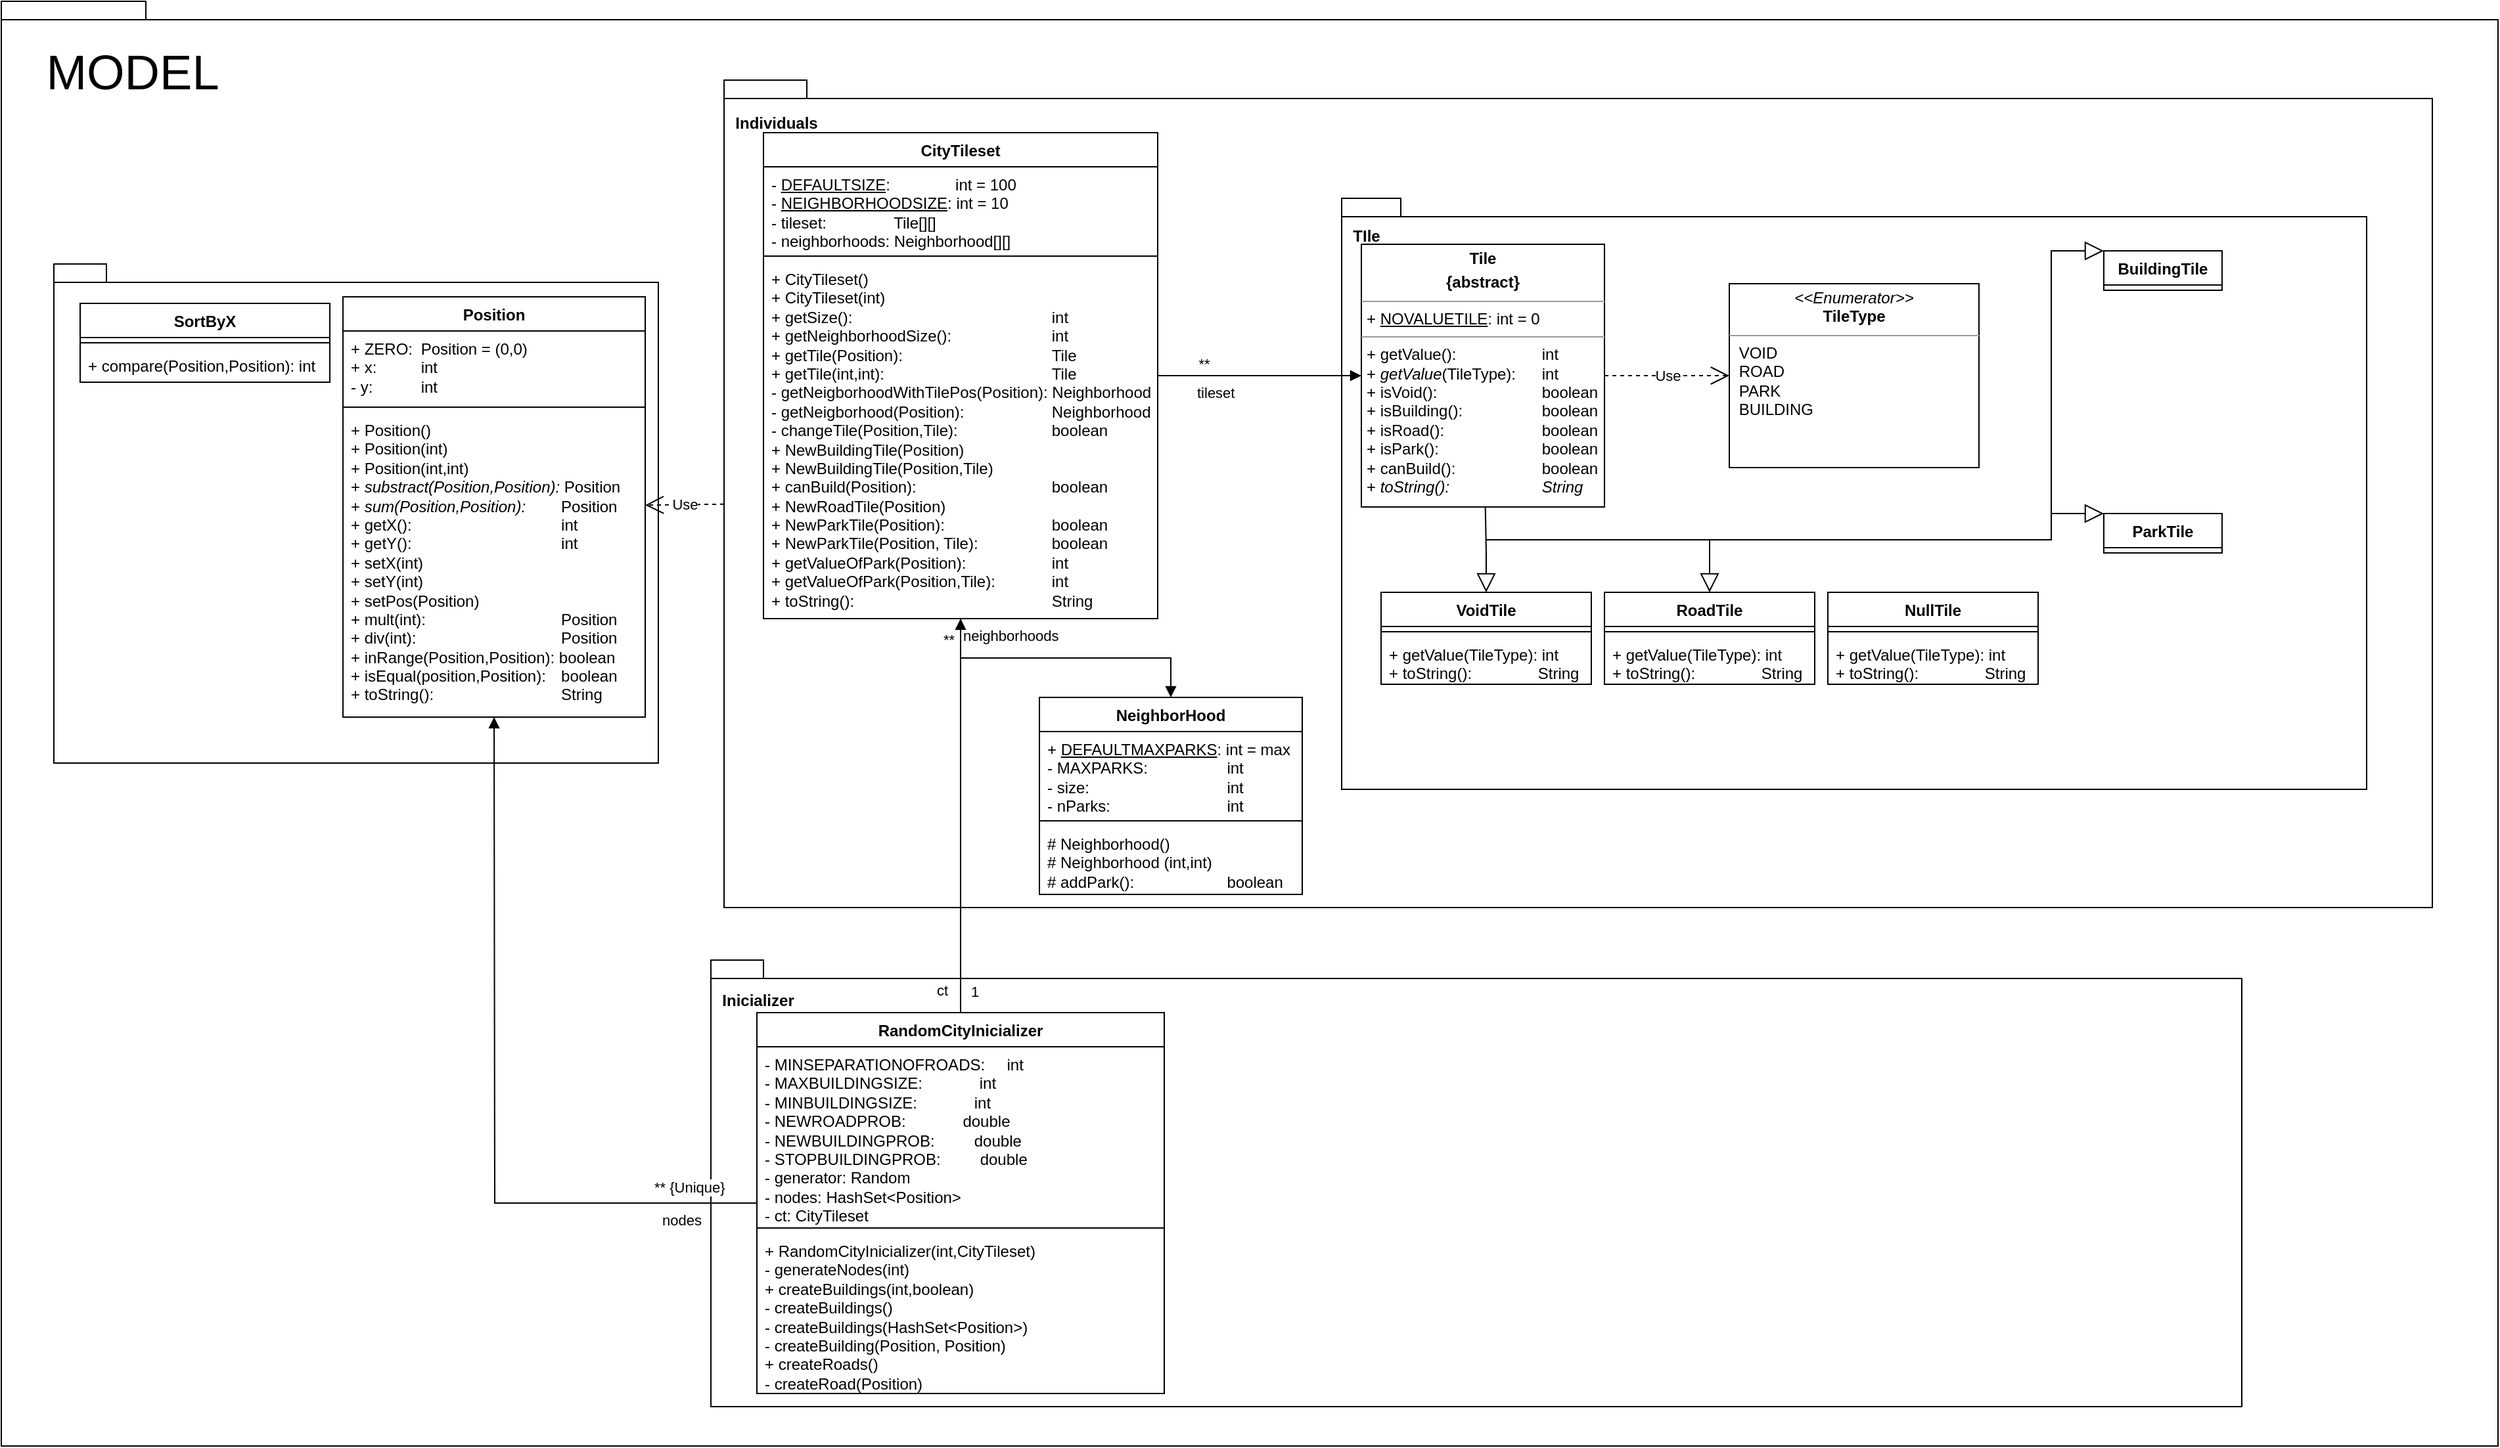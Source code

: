 <mxfile version="22.0.3" type="device">
  <diagram name="Page-1" id="c4acf3e9-155e-7222-9cf6-157b1a14988f">
    <mxGraphModel dx="4568" dy="1550" grid="1" gridSize="10" guides="1" tooltips="1" connect="1" arrows="1" fold="1" page="1" pageScale="1" pageWidth="850" pageHeight="1100" background="none" math="0" shadow="0">
      <root>
        <mxCell id="0" />
        <mxCell id="1" parent="0" />
        <mxCell id="1ODopapQZ4rgwEwVrFIX-12" value="" style="shape=folder;fontStyle=1;spacingTop=10;tabWidth=40;tabHeight=14;tabPosition=left;html=1;whiteSpace=wrap;align=left;" vertex="1" parent="1">
          <mxGeometry x="-1280" width="1900" height="1100" as="geometry" />
        </mxCell>
        <mxCell id="cjsKP0JDP76oaRigsbO4-49" value="&lt;br&gt;&lt;br&gt;&amp;nbsp; Individuals&lt;br&gt;&lt;br&gt;&lt;br&gt;&lt;br&gt;&lt;br&gt;&lt;br&gt;&lt;br&gt;&lt;br&gt;&lt;br&gt;&lt;br&gt;&lt;br&gt;&lt;br&gt;&lt;br&gt;&lt;br&gt;&lt;br&gt;&lt;br&gt;&lt;br&gt;&lt;br&gt;&lt;br&gt;&lt;br&gt;&lt;br&gt;&lt;br&gt;&lt;br&gt;&lt;br&gt;&lt;br&gt;&lt;br&gt;&lt;br&gt;&lt;br&gt;&lt;br&gt;&lt;br&gt;&lt;br&gt;&lt;br&gt;&lt;br&gt;&lt;br&gt;&lt;br&gt;&lt;br&gt;&lt;br&gt;&lt;br&gt;&lt;br&gt;&lt;br&gt;&lt;br&gt;&lt;br&gt;&lt;br&gt;" style="shape=folder;fontStyle=1;spacingTop=10;tabWidth=40;tabHeight=14;tabPosition=left;html=1;whiteSpace=wrap;movable=1;resizable=1;rotatable=1;deletable=1;editable=1;locked=0;connectable=1;align=left;" parent="1" vertex="1">
          <mxGeometry x="-730" y="60" width="1300" height="630" as="geometry" />
        </mxCell>
        <mxCell id="cjsKP0JDP76oaRigsbO4-43" value="" style="group;movable=1;resizable=1;rotatable=1;deletable=1;editable=1;locked=0;connectable=1;" parent="1" vertex="1" connectable="0">
          <mxGeometry x="-260" y="150" width="780" height="450" as="geometry" />
        </mxCell>
        <mxCell id="cjsKP0JDP76oaRigsbO4-1" value="&amp;nbsp; TIle&lt;br&gt;&lt;br&gt;&lt;br&gt;&lt;br&gt;&lt;br&gt;&lt;br&gt;&lt;br&gt;&lt;br&gt;&lt;br&gt;&lt;br&gt;&lt;br&gt;&lt;br&gt;&lt;br&gt;&lt;br&gt;&lt;br&gt;&lt;br&gt;&lt;br&gt;&lt;br&gt;&lt;br&gt;&lt;br&gt;&lt;br&gt;&lt;br&gt;&lt;br&gt;&lt;br&gt;&lt;br&gt;&lt;br&gt;&lt;br&gt;&lt;br&gt;&lt;br&gt;" style="shape=folder;fontStyle=1;spacingTop=10;tabWidth=40;tabHeight=14;tabPosition=left;html=1;whiteSpace=wrap;movable=1;resizable=1;rotatable=1;deletable=1;editable=1;locked=0;connectable=1;align=left;" parent="cjsKP0JDP76oaRigsbO4-43" vertex="1">
          <mxGeometry width="780" height="450" as="geometry" />
        </mxCell>
        <mxCell id="cjsKP0JDP76oaRigsbO4-10" value="&lt;p style=&quot;margin:0px;margin-top:4px;text-align:center;&quot;&gt;&lt;b&gt;Tile&lt;/b&gt;&lt;/p&gt;&lt;p style=&quot;margin:0px;margin-top:4px;text-align:center;&quot;&gt;&lt;b&gt;{abstract}&lt;/b&gt;&lt;/p&gt;&lt;hr size=&quot;1&quot;&gt;&lt;p style=&quot;margin:0px;margin-left:4px;&quot;&gt;+ &lt;u&gt;NOVALUETILE&lt;/u&gt;: int = 0&lt;br&gt;&lt;/p&gt;&lt;hr size=&quot;1&quot;&gt;&lt;p style=&quot;margin:0px;margin-left:4px;&quot;&gt;+ getValue(): &lt;span style=&quot;white-space: pre;&quot;&gt;&#x9;&lt;/span&gt;&lt;span style=&quot;white-space: pre;&quot;&gt;&#x9;&lt;/span&gt;&lt;span style=&quot;white-space: pre;&quot;&gt;&#x9;&lt;/span&gt;int&lt;br&gt;+ &lt;i&gt;getValue&lt;/i&gt;(TileType): &lt;span style=&quot;white-space: pre;&quot;&gt;&#x9;&lt;/span&gt;int&lt;/p&gt;&lt;p style=&quot;margin:0px;margin-left:4px;&quot;&gt;+ isVoid(): &lt;span style=&quot;white-space: pre;&quot;&gt;&#x9;&lt;/span&gt;&lt;span style=&quot;white-space: pre;&quot;&gt;&#x9;&lt;/span&gt;&lt;span style=&quot;white-space: pre;&quot;&gt;&#x9;&lt;/span&gt;boolean&lt;/p&gt;&lt;p style=&quot;margin:0px;margin-left:4px;&quot;&gt;+ isBuilding(): &lt;span style=&quot;white-space: pre;&quot;&gt;&#x9;&lt;/span&gt;&lt;span style=&quot;white-space: pre;&quot;&gt;&#x9;&lt;/span&gt;&lt;span style=&quot;white-space: pre;&quot;&gt;&#x9;&lt;/span&gt;boolean&lt;br&gt;&lt;/p&gt;&lt;p style=&quot;margin:0px;margin-left:4px;&quot;&gt;+ isRoad(): &lt;span style=&quot;white-space: pre;&quot;&gt;&#x9;&lt;/span&gt;&lt;span style=&quot;white-space: pre;&quot;&gt;&#x9;&lt;/span&gt;&lt;span style=&quot;white-space: pre;&quot;&gt;&#x9;&lt;/span&gt;boolean&lt;br&gt;&lt;/p&gt;&lt;p style=&quot;margin:0px;margin-left:4px;&quot;&gt;+ isPark():&lt;span style=&quot;white-space: pre;&quot;&gt;&#x9;&lt;/span&gt;&lt;span style=&quot;white-space: pre;&quot;&gt;&#x9;&lt;/span&gt;&lt;span style=&quot;white-space: pre;&quot;&gt;&#x9;&lt;/span&gt;boolean&lt;/p&gt;&lt;p style=&quot;margin:0px;margin-left:4px;&quot;&gt;+ canBuild():&lt;span style=&quot;white-space: pre;&quot;&gt;&#x9;&lt;/span&gt;&lt;span style=&quot;white-space: pre;&quot;&gt;&#x9;&lt;/span&gt;&lt;span style=&quot;white-space: pre;&quot;&gt;&#x9;&lt;/span&gt;boolean&lt;/p&gt;&lt;p style=&quot;margin:0px;margin-left:4px;&quot;&gt;+&lt;i&gt;&amp;nbsp;toString():&lt;span style=&quot;white-space: pre;&quot;&gt;&#x9;&lt;/span&gt;&lt;span style=&quot;white-space: pre;&quot;&gt;&#x9;&lt;/span&gt;&lt;span style=&quot;white-space: pre;&quot;&gt;&#x9;&lt;/span&gt;String&lt;/i&gt;&lt;/p&gt;" style="verticalAlign=top;align=left;overflow=fill;fontSize=12;fontFamily=Helvetica;html=1;whiteSpace=wrap;movable=1;resizable=1;rotatable=1;deletable=1;editable=1;locked=0;connectable=1;" parent="cjsKP0JDP76oaRigsbO4-43" vertex="1">
          <mxGeometry x="15" y="35" width="185" height="200" as="geometry" />
        </mxCell>
        <mxCell id="cjsKP0JDP76oaRigsbO4-11" value="VoidTile" style="swimlane;fontStyle=1;align=center;verticalAlign=top;childLayout=stackLayout;horizontal=1;startSize=26;horizontalStack=0;resizeParent=1;resizeParentMax=0;resizeLast=0;collapsible=1;marginBottom=0;whiteSpace=wrap;html=1;movable=0;resizable=0;rotatable=0;deletable=0;editable=0;locked=1;connectable=0;" parent="cjsKP0JDP76oaRigsbO4-43" vertex="1">
          <mxGeometry x="30" y="300" width="160" height="70" as="geometry">
            <mxRectangle x="40" y="330" width="100" height="30" as="alternateBounds" />
          </mxGeometry>
        </mxCell>
        <mxCell id="cjsKP0JDP76oaRigsbO4-13" value="" style="line;strokeWidth=1;fillColor=none;align=left;verticalAlign=middle;spacingTop=-1;spacingLeft=3;spacingRight=3;rotatable=0;labelPosition=right;points=[];portConstraint=eastwest;strokeColor=inherit;movable=0;resizable=0;deletable=0;editable=0;locked=1;connectable=0;" parent="cjsKP0JDP76oaRigsbO4-11" vertex="1">
          <mxGeometry y="26" width="160" height="8" as="geometry" />
        </mxCell>
        <mxCell id="cjsKP0JDP76oaRigsbO4-14" value="+ getValue(TileType): int&lt;br&gt;+ toString():&lt;span style=&quot;white-space: pre;&quot;&gt;&#x9;&lt;/span&gt;&lt;span style=&quot;white-space: pre;&quot;&gt;&#x9;&lt;/span&gt;&amp;nbsp;&amp;nbsp;&lt;span style=&quot;white-space: pre;&quot;&gt;S&lt;/span&gt;tring" style="text;strokeColor=none;fillColor=none;align=left;verticalAlign=top;spacingLeft=4;spacingRight=4;overflow=hidden;rotatable=0;points=[[0,0.5],[1,0.5]];portConstraint=eastwest;whiteSpace=wrap;html=1;movable=0;resizable=0;deletable=0;editable=0;locked=1;connectable=0;" parent="cjsKP0JDP76oaRigsbO4-11" vertex="1">
          <mxGeometry y="34" width="160" height="36" as="geometry" />
        </mxCell>
        <mxCell id="cjsKP0JDP76oaRigsbO4-16" value="" style="endArrow=block;endFill=0;endSize=12;html=1;rounded=0;entryX=0.5;entryY=0;entryDx=0;entryDy=0;movable=0;resizable=0;rotatable=0;deletable=0;editable=0;locked=1;connectable=0;" parent="cjsKP0JDP76oaRigsbO4-43" source="cjsKP0JDP76oaRigsbO4-10" target="cjsKP0JDP76oaRigsbO4-11" edge="1">
          <mxGeometry width="160" relative="1" as="geometry">
            <mxPoint x="200" y="260" as="sourcePoint" />
            <mxPoint x="360" y="260" as="targetPoint" />
            <Array as="points">
              <mxPoint x="110" y="270" />
            </Array>
          </mxGeometry>
        </mxCell>
        <mxCell id="cjsKP0JDP76oaRigsbO4-20" value="ParkTile" style="swimlane;fontStyle=1;align=center;verticalAlign=top;childLayout=stackLayout;horizontal=1;startSize=26;horizontalStack=0;resizeParent=1;resizeParentMax=0;resizeLast=0;collapsible=1;marginBottom=0;whiteSpace=wrap;html=1;movable=0;resizable=0;rotatable=0;deletable=0;editable=0;locked=1;connectable=0;" parent="cjsKP0JDP76oaRigsbO4-43" vertex="1" collapsed="1">
          <mxGeometry x="580" y="240" width="90" height="30" as="geometry">
            <mxRectangle x="590" y="270" width="180" height="180" as="alternateBounds" />
          </mxGeometry>
        </mxCell>
        <mxCell id="cjsKP0JDP76oaRigsbO4-21" value="- &lt;u&gt;AREAOFEFFECT&lt;/u&gt;: int = 2&lt;br&gt;-&amp;nbsp;&lt;u&gt;VALUEPERCITIZEN&lt;/u&gt;&amp;nbsp;int = 1" style="text;strokeColor=none;fillColor=none;align=left;verticalAlign=top;spacingLeft=4;spacingRight=4;overflow=hidden;rotatable=0;points=[[0,0.5],[1,0.5]];portConstraint=eastwest;whiteSpace=wrap;html=1;" parent="cjsKP0JDP76oaRigsbO4-20" vertex="1">
          <mxGeometry y="26" width="180" height="34" as="geometry" />
        </mxCell>
        <mxCell id="cjsKP0JDP76oaRigsbO4-22" value="" style="line;strokeWidth=1;fillColor=none;align=left;verticalAlign=middle;spacingTop=-1;spacingLeft=3;spacingRight=3;rotatable=0;labelPosition=right;points=[];portConstraint=eastwest;strokeColor=inherit;" parent="cjsKP0JDP76oaRigsbO4-20" vertex="1">
          <mxGeometry y="60" width="180" height="8" as="geometry" />
        </mxCell>
        <mxCell id="cjsKP0JDP76oaRigsbO4-23" value="+ ParkTile()&lt;br&gt;+ ParkTile(int)&lt;br&gt;+ &lt;u&gt;getAreaOfEffect()&lt;/u&gt;:&lt;span style=&quot;white-space: pre;&quot;&gt;&#x9;&lt;/span&gt;int&amp;nbsp;&lt;br&gt;~ setValue(int):&lt;span style=&quot;white-space: pre;&quot;&gt;&#x9;&lt;/span&gt;&lt;span style=&quot;white-space: pre;&quot;&gt;&#x9;&lt;/span&gt;void&lt;br&gt;+ getValue(TileType):&amp;nbsp;&lt;span style=&quot;white-space: pre;&quot;&gt;&#x9;&lt;/span&gt;int&lt;br&gt;+ addValue(int):&lt;span style=&quot;white-space: pre;&quot;&gt;&#x9;&lt;/span&gt;&lt;span style=&quot;white-space: pre;&quot;&gt;&#x9;&lt;/span&gt;void&lt;br&gt;+ toString():&lt;span style=&quot;white-space: pre;&quot;&gt;&#x9;&lt;/span&gt;&lt;span style=&quot;white-space: pre;&quot;&gt;&#x9;&lt;/span&gt;&lt;span style=&quot;white-space: pre;&quot;&gt;&#x9;&lt;/span&gt;String" style="text;strokeColor=none;fillColor=none;align=left;verticalAlign=top;spacingLeft=4;spacingRight=4;overflow=hidden;rotatable=0;points=[[0,0.5],[1,0.5]];portConstraint=eastwest;whiteSpace=wrap;html=1;" parent="cjsKP0JDP76oaRigsbO4-20" vertex="1">
          <mxGeometry y="68" width="180" height="112" as="geometry" />
        </mxCell>
        <mxCell id="cjsKP0JDP76oaRigsbO4-24" value="RoadTile" style="swimlane;fontStyle=1;align=center;verticalAlign=top;childLayout=stackLayout;horizontal=1;startSize=26;horizontalStack=0;resizeParent=1;resizeParentMax=0;resizeLast=0;collapsible=1;marginBottom=0;whiteSpace=wrap;html=1;movable=0;resizable=0;rotatable=0;deletable=0;editable=0;locked=1;connectable=0;" parent="cjsKP0JDP76oaRigsbO4-43" vertex="1">
          <mxGeometry x="200" y="300" width="160" height="70" as="geometry">
            <mxRectangle x="40" y="330" width="100" height="30" as="alternateBounds" />
          </mxGeometry>
        </mxCell>
        <mxCell id="cjsKP0JDP76oaRigsbO4-25" value="" style="line;strokeWidth=1;fillColor=none;align=left;verticalAlign=middle;spacingTop=-1;spacingLeft=3;spacingRight=3;rotatable=0;labelPosition=right;points=[];portConstraint=eastwest;strokeColor=inherit;movable=0;resizable=0;deletable=0;editable=0;locked=1;connectable=0;" parent="cjsKP0JDP76oaRigsbO4-24" vertex="1">
          <mxGeometry y="26" width="160" height="8" as="geometry" />
        </mxCell>
        <mxCell id="cjsKP0JDP76oaRigsbO4-26" value="+ getValue(TileType): int&lt;br&gt;+ toString():&lt;span style=&quot;white-space: pre;&quot;&gt;&#x9;&lt;/span&gt;&lt;span style=&quot;white-space: pre;&quot;&gt;&#x9;&lt;/span&gt;&amp;nbsp;&amp;nbsp;&lt;span style=&quot;white-space: pre;&quot;&gt;S&lt;/span&gt;tring" style="text;strokeColor=none;fillColor=none;align=left;verticalAlign=top;spacingLeft=4;spacingRight=4;overflow=hidden;rotatable=0;points=[[0,0.5],[1,0.5]];portConstraint=eastwest;whiteSpace=wrap;html=1;movable=0;resizable=0;deletable=0;editable=0;locked=1;connectable=0;" parent="cjsKP0JDP76oaRigsbO4-24" vertex="1">
          <mxGeometry y="34" width="160" height="36" as="geometry" />
        </mxCell>
        <mxCell id="cjsKP0JDP76oaRigsbO4-27" value="" style="endArrow=block;endFill=0;endSize=12;html=1;rounded=0;entryX=0.5;entryY=0;entryDx=0;entryDy=0;movable=0;resizable=0;rotatable=0;deletable=0;editable=0;locked=1;connectable=0;" parent="cjsKP0JDP76oaRigsbO4-43" target="cjsKP0JDP76oaRigsbO4-24" edge="1">
          <mxGeometry width="160" relative="1" as="geometry">
            <mxPoint x="110" y="260" as="sourcePoint" />
            <mxPoint x="360" y="230" as="targetPoint" />
            <Array as="points">
              <mxPoint x="280" y="260" />
            </Array>
          </mxGeometry>
        </mxCell>
        <mxCell id="cjsKP0JDP76oaRigsbO4-28" value="NullTile" style="swimlane;fontStyle=1;align=center;verticalAlign=top;childLayout=stackLayout;horizontal=1;startSize=26;horizontalStack=0;resizeParent=1;resizeParentMax=0;resizeLast=0;collapsible=1;marginBottom=0;whiteSpace=wrap;html=1;movable=0;resizable=0;rotatable=0;deletable=0;editable=0;locked=1;connectable=0;" parent="cjsKP0JDP76oaRigsbO4-43" vertex="1">
          <mxGeometry x="370" y="300" width="160" height="70" as="geometry">
            <mxRectangle x="40" y="330" width="100" height="30" as="alternateBounds" />
          </mxGeometry>
        </mxCell>
        <mxCell id="cjsKP0JDP76oaRigsbO4-29" value="" style="line;strokeWidth=1;fillColor=none;align=left;verticalAlign=middle;spacingTop=-1;spacingLeft=3;spacingRight=3;rotatable=0;labelPosition=right;points=[];portConstraint=eastwest;strokeColor=inherit;movable=0;resizable=0;deletable=0;editable=0;locked=1;connectable=0;" parent="cjsKP0JDP76oaRigsbO4-28" vertex="1">
          <mxGeometry y="26" width="160" height="8" as="geometry" />
        </mxCell>
        <mxCell id="cjsKP0JDP76oaRigsbO4-30" value="+ getValue(TileType): int&lt;br&gt;+ toString():&lt;span style=&quot;white-space: pre;&quot;&gt;&#x9;&lt;/span&gt;&lt;span style=&quot;white-space: pre;&quot;&gt;&#x9;&lt;/span&gt;&amp;nbsp;&amp;nbsp;&lt;span style=&quot;white-space: pre;&quot;&gt;S&lt;/span&gt;tring" style="text;strokeColor=none;fillColor=none;align=left;verticalAlign=top;spacingLeft=4;spacingRight=4;overflow=hidden;rotatable=0;points=[[0,0.5],[1,0.5]];portConstraint=eastwest;whiteSpace=wrap;html=1;movable=0;resizable=0;deletable=0;editable=0;locked=1;connectable=0;" parent="cjsKP0JDP76oaRigsbO4-28" vertex="1">
          <mxGeometry y="34" width="160" height="36" as="geometry" />
        </mxCell>
        <mxCell id="cjsKP0JDP76oaRigsbO4-31" value="BuildingTile" style="swimlane;fontStyle=1;align=center;verticalAlign=top;childLayout=stackLayout;horizontal=1;startSize=26;horizontalStack=0;resizeParent=1;resizeParentMax=0;resizeLast=0;collapsible=1;marginBottom=0;whiteSpace=wrap;html=1;movable=0;resizable=0;rotatable=0;deletable=0;editable=0;locked=1;connectable=0;" parent="cjsKP0JDP76oaRigsbO4-43" vertex="1" collapsed="1">
          <mxGeometry x="580" y="40" width="90" height="30" as="geometry">
            <mxRectangle x="590" y="70" width="180" height="180" as="alternateBounds" />
          </mxGeometry>
        </mxCell>
        <mxCell id="cjsKP0JDP76oaRigsbO4-32" value="-&amp;nbsp;&lt;u&gt;DEFAULTCITIZENS&lt;/u&gt;: int = 20&lt;br&gt;+ &lt;u&gt;MAXCITIZEN&lt;/u&gt;: &lt;span style=&quot;white-space: pre;&quot;&gt;&#x9;&lt;/span&gt;int = 100&lt;br&gt;+ &lt;u&gt;MINCITIZEN&lt;/u&gt;: &lt;span style=&quot;white-space: pre;&quot;&gt;&#x9;&lt;/span&gt;int = 5&lt;br&gt;- CITIZEN: &lt;span style=&quot;white-space: pre;&quot;&gt;&#x9;&lt;/span&gt;&lt;span style=&quot;white-space: pre;&quot;&gt;&#x9;&lt;/span&gt;int&amp;nbsp;" style="text;strokeColor=none;fillColor=none;align=left;verticalAlign=top;spacingLeft=4;spacingRight=4;overflow=hidden;rotatable=0;points=[[0,0.5],[1,0.5]];portConstraint=eastwest;whiteSpace=wrap;html=1;" parent="cjsKP0JDP76oaRigsbO4-31" vertex="1">
          <mxGeometry y="26" width="180" height="64" as="geometry" />
        </mxCell>
        <mxCell id="cjsKP0JDP76oaRigsbO4-33" value="" style="line;strokeWidth=1;fillColor=none;align=left;verticalAlign=middle;spacingTop=-1;spacingLeft=3;spacingRight=3;rotatable=0;labelPosition=right;points=[];portConstraint=eastwest;strokeColor=inherit;" parent="cjsKP0JDP76oaRigsbO4-31" vertex="1">
          <mxGeometry y="90" width="180" height="8" as="geometry" />
        </mxCell>
        <mxCell id="cjsKP0JDP76oaRigsbO4-34" value="+ BuildingTile()&lt;br&gt;+ BuildingTile(int)&lt;br&gt;+ getCITIZENS(): &lt;span style=&quot;white-space: pre;&quot;&gt;&#x9;&lt;span style=&quot;white-space: pre;&quot;&gt;&#x9;&lt;/span&gt;&lt;/span&gt;int&lt;br&gt;+ getValue(TileType): &lt;span style=&quot;white-space: pre;&quot;&gt;&#x9;&lt;/span&gt;int&lt;br&gt;+ toString(): &lt;span style=&quot;white-space: pre;&quot;&gt;&#x9;&lt;/span&gt;&lt;span style=&quot;white-space: pre;&quot;&gt;&#x9;&lt;/span&gt;&lt;span style=&quot;white-space: pre;&quot;&gt;&#x9;&lt;/span&gt;String" style="text;strokeColor=none;fillColor=none;align=left;verticalAlign=top;spacingLeft=4;spacingRight=4;overflow=hidden;rotatable=0;points=[[0,0.5],[1,0.5]];portConstraint=eastwest;whiteSpace=wrap;html=1;" parent="cjsKP0JDP76oaRigsbO4-31" vertex="1">
          <mxGeometry y="98" width="180" height="82" as="geometry" />
        </mxCell>
        <mxCell id="cjsKP0JDP76oaRigsbO4-35" value="" style="endArrow=block;endFill=0;endSize=12;html=1;rounded=0;entryX=0;entryY=0;entryDx=0;entryDy=0;movable=0;resizable=0;rotatable=0;deletable=0;editable=0;locked=1;connectable=0;" parent="cjsKP0JDP76oaRigsbO4-43" target="cjsKP0JDP76oaRigsbO4-20" edge="1">
          <mxGeometry width="160" relative="1" as="geometry">
            <mxPoint x="280" y="260" as="sourcePoint" />
            <mxPoint x="510" y="230" as="targetPoint" />
            <Array as="points">
              <mxPoint x="540" y="260" />
              <mxPoint x="540" y="240" />
            </Array>
          </mxGeometry>
        </mxCell>
        <mxCell id="cjsKP0JDP76oaRigsbO4-36" value="" style="endArrow=block;endFill=0;endSize=12;html=1;rounded=0;entryX=0;entryY=0;entryDx=0;entryDy=0;movable=0;resizable=0;rotatable=0;deletable=0;editable=0;locked=1;connectable=0;" parent="cjsKP0JDP76oaRigsbO4-43" target="cjsKP0JDP76oaRigsbO4-31" edge="1">
          <mxGeometry width="160" relative="1" as="geometry">
            <mxPoint x="540" y="240" as="sourcePoint" />
            <mxPoint x="520" y="150" as="targetPoint" />
            <Array as="points">
              <mxPoint x="540" y="40" />
            </Array>
          </mxGeometry>
        </mxCell>
        <mxCell id="cjsKP0JDP76oaRigsbO4-42" value="&lt;p style=&quot;margin:0px;margin-top:4px;text-align:center;&quot;&gt;&lt;i&gt;&amp;lt;&amp;lt;Enumerator&amp;gt;&amp;gt;&lt;/i&gt;&lt;br&gt;&lt;b&gt;TileType&lt;/b&gt;&lt;/p&gt;&lt;hr size=&quot;1&quot;&gt;&lt;p style=&quot;margin:0px;margin-left:4px;&quot;&gt;&amp;nbsp;&lt;span style=&quot;background-color: initial;&quot;&gt;VOID&lt;/span&gt;&lt;/p&gt;&lt;p style=&quot;margin:0px;margin-left:4px;&quot;&gt;&lt;span style=&quot;background-color: initial;&quot;&gt;&amp;nbsp;ROAD&lt;/span&gt;&lt;/p&gt;&lt;p style=&quot;margin:0px;margin-left:4px;&quot;&gt;&lt;span style=&quot;background-color: initial;&quot;&gt;&amp;nbsp;PARK&lt;/span&gt;&lt;/p&gt;&lt;p style=&quot;margin:0px;margin-left:4px;&quot;&gt;&lt;span style=&quot;background-color: initial;&quot;&gt;&amp;nbsp;BUILDING&lt;/span&gt;&lt;/p&gt;" style="verticalAlign=top;align=left;overflow=fill;fontSize=12;fontFamily=Helvetica;html=1;whiteSpace=wrap;movable=1;resizable=1;rotatable=1;deletable=1;editable=1;locked=0;connectable=1;" parent="cjsKP0JDP76oaRigsbO4-43" vertex="1">
          <mxGeometry x="295" y="65" width="190" height="140" as="geometry" />
        </mxCell>
        <mxCell id="BWlgsyBHVdHfS8r5EWv6-18" value="Use" style="endArrow=open;endSize=12;dashed=1;html=1;rounded=0;" parent="cjsKP0JDP76oaRigsbO4-43" edge="1" target="cjsKP0JDP76oaRigsbO4-42" source="cjsKP0JDP76oaRigsbO4-10">
          <mxGeometry width="160" relative="1" as="geometry">
            <mxPoint x="200" y="90" as="sourcePoint" />
            <mxPoint x="300" y="100" as="targetPoint" />
          </mxGeometry>
        </mxCell>
        <mxCell id="BWlgsyBHVdHfS8r5EWv6-10" value="NeighborHood" style="swimlane;fontStyle=1;align=center;verticalAlign=top;childLayout=stackLayout;horizontal=1;startSize=26;horizontalStack=0;resizeParent=1;resizeParentMax=0;resizeLast=0;collapsible=1;marginBottom=0;whiteSpace=wrap;html=1;" parent="1" vertex="1">
          <mxGeometry x="-490" y="530" width="200" height="150" as="geometry">
            <mxRectangle x="-40" y="510" width="120" height="30" as="alternateBounds" />
          </mxGeometry>
        </mxCell>
        <mxCell id="BWlgsyBHVdHfS8r5EWv6-11" value="+ &lt;u&gt;DEFAULTMAXPARKS&lt;/u&gt;: int = max&lt;br&gt;- MAXPARKS: &lt;span style=&quot;white-space: pre;&quot;&gt;&#x9;&lt;/span&gt;&lt;span style=&quot;white-space: pre;&quot;&gt;&#x9;&lt;/span&gt;&amp;nbsp;int&lt;br&gt;- size:&lt;span style=&quot;white-space: pre;&quot;&gt;&#x9;&lt;/span&gt;&lt;span style=&quot;white-space: pre;&quot;&gt;&#x9;&lt;/span&gt;&lt;span style=&quot;white-space: pre;&quot;&gt;&#x9;&lt;/span&gt;&lt;span style=&quot;white-space: pre;&quot;&gt;&#x9;&lt;/span&gt;&amp;nbsp;int&lt;br&gt;- nParks:&lt;span style=&quot;white-space: pre;&quot;&gt;&#x9;&lt;/span&gt;&lt;span style=&quot;white-space: pre;&quot;&gt;&#x9;&lt;/span&gt;&lt;span style=&quot;white-space: pre;&quot;&gt;&#x9;&lt;/span&gt;&lt;span style=&quot;white-space: pre;&quot;&gt;&#x9;&lt;/span&gt;&amp;nbsp;int" style="text;strokeColor=none;fillColor=none;align=left;verticalAlign=top;spacingLeft=4;spacingRight=4;overflow=hidden;rotatable=0;points=[[0,0.5],[1,0.5]];portConstraint=eastwest;whiteSpace=wrap;html=1;" parent="BWlgsyBHVdHfS8r5EWv6-10" vertex="1">
          <mxGeometry y="26" width="200" height="64" as="geometry" />
        </mxCell>
        <mxCell id="BWlgsyBHVdHfS8r5EWv6-12" value="" style="line;strokeWidth=1;fillColor=none;align=left;verticalAlign=middle;spacingTop=-1;spacingLeft=3;spacingRight=3;rotatable=0;labelPosition=right;points=[];portConstraint=eastwest;strokeColor=inherit;" parent="BWlgsyBHVdHfS8r5EWv6-10" vertex="1">
          <mxGeometry y="90" width="200" height="8" as="geometry" />
        </mxCell>
        <mxCell id="BWlgsyBHVdHfS8r5EWv6-13" value="# Neighborhood()&lt;br&gt;# Neighborhood (int,int)&lt;br&gt;# addPark():&lt;span style=&quot;white-space: pre;&quot;&gt;&#x9;&lt;/span&gt;&lt;span style=&quot;white-space: pre;&quot;&gt;&#x9;&lt;/span&gt;&lt;span style=&quot;white-space: pre;&quot;&gt;&#x9;&lt;/span&gt;&amp;nbsp;boolean" style="text;strokeColor=none;fillColor=none;align=left;verticalAlign=top;spacingLeft=4;spacingRight=4;overflow=hidden;rotatable=0;points=[[0,0.5],[1,0.5]];portConstraint=eastwest;whiteSpace=wrap;html=1;" parent="BWlgsyBHVdHfS8r5EWv6-10" vertex="1">
          <mxGeometry y="98" width="200" height="52" as="geometry" />
        </mxCell>
        <mxCell id="BWlgsyBHVdHfS8r5EWv6-14" value="CityTileset" style="swimlane;fontStyle=1;align=center;verticalAlign=top;childLayout=stackLayout;horizontal=1;startSize=26;horizontalStack=0;resizeParent=1;resizeParentMax=0;resizeLast=0;collapsible=1;marginBottom=0;whiteSpace=wrap;html=1;" parent="1" vertex="1">
          <mxGeometry x="-700" y="100" width="300" height="370" as="geometry">
            <mxRectangle x="760" y="130" width="100" height="30" as="alternateBounds" />
          </mxGeometry>
        </mxCell>
        <mxCell id="BWlgsyBHVdHfS8r5EWv6-15" value="-&amp;nbsp;&lt;u&gt;DEFAULTSIZE&lt;/u&gt;: &lt;span style=&quot;white-space: pre;&quot;&gt;&#x9;&lt;/span&gt;&lt;span style=&quot;white-space: pre;&quot;&gt;&#x9;&lt;/span&gt;&amp;nbsp; int = 100&lt;br&gt;-&amp;nbsp;&lt;u&gt;NEIGHBORHOODSIZE&lt;/u&gt;: int = 10&lt;br&gt;- tileset:&lt;span style=&quot;white-space: pre;&quot;&gt;&#x9;&lt;/span&gt;&lt;span style=&quot;white-space: pre;&quot;&gt;&#x9;&lt;/span&gt;&amp;nbsp; &amp;nbsp; Tile[][]&lt;br&gt;- neighborhoods: Neighborhood[][]" style="text;strokeColor=none;fillColor=none;align=left;verticalAlign=top;spacingLeft=4;spacingRight=4;overflow=hidden;rotatable=0;points=[[0,0.5],[1,0.5]];portConstraint=eastwest;whiteSpace=wrap;html=1;" parent="BWlgsyBHVdHfS8r5EWv6-14" vertex="1">
          <mxGeometry y="26" width="300" height="64" as="geometry" />
        </mxCell>
        <mxCell id="BWlgsyBHVdHfS8r5EWv6-16" value="" style="line;strokeWidth=1;fillColor=none;align=left;verticalAlign=middle;spacingTop=-1;spacingLeft=3;spacingRight=3;rotatable=0;labelPosition=right;points=[];portConstraint=eastwest;strokeColor=inherit;" parent="BWlgsyBHVdHfS8r5EWv6-14" vertex="1">
          <mxGeometry y="90" width="300" height="8" as="geometry" />
        </mxCell>
        <mxCell id="BWlgsyBHVdHfS8r5EWv6-17" value="+ CityTileset()&lt;br&gt;+ CityTileset(int)&lt;br&gt;+ getSize():&lt;span style=&quot;&quot;&gt;&lt;span style=&quot;&quot;&gt;&amp;nbsp;&amp;nbsp;&amp;nbsp;&amp;nbsp;&lt;/span&gt;&lt;/span&gt;&lt;span style=&quot;&quot;&gt;&lt;span style=&quot;&quot;&gt;&amp;nbsp;&amp;nbsp;&amp;nbsp;&amp;nbsp;&lt;/span&gt;&lt;/span&gt;&lt;span style=&quot;&quot;&gt;&lt;span style=&quot;&quot;&gt;&amp;nbsp;&amp;nbsp;&amp;nbsp;&amp;nbsp;&lt;/span&gt;&lt;/span&gt;&lt;span style=&quot;&quot;&gt;&lt;span style=&quot;&quot;&gt;&amp;nbsp;&amp;nbsp;&amp;nbsp;&amp;nbsp;&lt;/span&gt;&lt;/span&gt;&lt;span style=&quot;&quot;&gt;&lt;span style=&quot;&quot;&gt;&amp;nbsp;&amp;nbsp;&amp;nbsp;&amp;nbsp;&lt;/span&gt;&lt;/span&gt;&lt;span style=&quot;&quot;&gt;&lt;span style=&quot;&quot;&gt;&amp;nbsp;&amp;nbsp;&amp;nbsp;&amp;nbsp;&lt;span style=&quot;white-space: pre;&quot;&gt;&#x9;&lt;/span&gt;&lt;span style=&quot;white-space: pre;&quot;&gt;&#x9;&lt;/span&gt;&lt;span style=&quot;white-space: pre;&quot;&gt;&#x9;&lt;/span&gt;&lt;/span&gt;&lt;/span&gt;int&lt;br&gt;+ getNeighborhoodSize():&lt;span style=&quot;&quot;&gt;&lt;span style=&quot;&quot;&gt;&amp;nbsp;&amp;nbsp;&amp;nbsp;&amp;nbsp;&lt;/span&gt;&lt;/span&gt;&lt;span style=&quot;&quot;&gt;&lt;span style=&quot;&quot;&gt;&amp;nbsp;&amp;nbsp;&amp;nbsp;&amp;nbsp;&lt;/span&gt;&lt;/span&gt;&lt;span style=&quot;&quot;&gt;&lt;span style=&quot;&quot;&gt;&amp;nbsp;&amp;nbsp;&amp;nbsp;&amp;nbsp;&lt;span style=&quot;white-space: pre;&quot;&gt;&#x9;&lt;/span&gt;&lt;span style=&quot;white-space: pre;&quot;&gt;&#x9;&lt;/span&gt;&lt;/span&gt;&lt;/span&gt;int&lt;br&gt;+ getTile(Position):&lt;span style=&quot;&quot;&gt;&lt;span style=&quot;&quot;&gt;&amp;nbsp;&amp;nbsp;&amp;nbsp;&amp;nbsp;&lt;span style=&quot;&quot;&gt;&lt;span style=&quot;&quot;&gt;&amp;nbsp;&amp;nbsp;&amp;nbsp;&amp;nbsp;&lt;/span&gt;&lt;/span&gt;&lt;span style=&quot;&quot;&gt;&lt;span style=&quot;&quot;&gt;&amp;nbsp;&amp;nbsp;&amp;nbsp;&amp;nbsp;&lt;/span&gt;&lt;/span&gt;&lt;span style=&quot;&quot;&gt;&lt;span style=&quot;&quot;&gt;&amp;nbsp;&amp;nbsp;&amp;nbsp;&amp;nbsp;&lt;/span&gt;&lt;/span&gt;&lt;span style=&quot;&quot;&gt;&lt;span style=&quot;&quot;&gt;&amp;nbsp;&amp;nbsp;&amp;nbsp;&amp;nbsp;&lt;span style=&quot;&quot;&gt;&lt;span style=&quot;&quot;&gt;&amp;nbsp;&amp;nbsp;&amp;nbsp;&amp;nbsp;&lt;/span&gt;&lt;/span&gt;&lt;span style=&quot;&quot;&gt;&lt;span style=&quot;&quot;&gt;&amp;nbsp;&amp;nbsp;&amp;nbsp;&amp;nbsp;&lt;span style=&quot;white-space: pre;&quot;&gt;&#x9;&lt;/span&gt;&lt;/span&gt;&lt;/span&gt;&lt;/span&gt;&lt;/span&gt;&lt;/span&gt;&lt;/span&gt;Tile&lt;br&gt;+ getTile(int,int):&lt;span style=&quot;&quot;&gt;&lt;span style=&quot;&quot;&gt;&amp;nbsp;&amp;nbsp;&amp;nbsp;&amp;nbsp;&lt;span style=&quot;&quot;&gt;&lt;span style=&quot;&quot;&gt;&amp;nbsp;&amp;nbsp;&amp;nbsp;&amp;nbsp;&lt;/span&gt;&lt;/span&gt;&lt;span style=&quot;&quot;&gt;&lt;span style=&quot;&quot;&gt;&amp;nbsp;&amp;nbsp;&amp;nbsp;&amp;nbsp;&lt;/span&gt;&lt;/span&gt;&lt;span style=&quot;&quot;&gt;&lt;span style=&quot;&quot;&gt;&amp;nbsp;&amp;nbsp;&amp;nbsp;&amp;nbsp;&lt;/span&gt;&lt;/span&gt;&lt;span style=&quot;&quot;&gt;&lt;span style=&quot;&quot;&gt;&amp;nbsp;&amp;nbsp;&amp;nbsp;&amp;nbsp;&lt;/span&gt;&lt;/span&gt;&lt;span style=&quot;&quot;&gt;&lt;span style=&quot;&quot;&gt;&amp;nbsp;&amp;nbsp;&amp;nbsp;&amp;nbsp;&lt;span style=&quot;&quot;&gt;&lt;span style=&quot;&quot;&gt;&amp;nbsp;&amp;nbsp;&amp;nbsp;&amp;nbsp;&lt;/span&gt;&lt;/span&gt;&lt;span style=&quot;&quot;&gt;&lt;span style=&quot;&quot;&gt;&amp;nbsp;&amp;nbsp;&amp;nbsp;&amp;nbsp;&lt;span style=&quot;white-space: pre;&quot;&gt;&#x9;&lt;/span&gt;&lt;/span&gt;&lt;/span&gt;&lt;/span&gt;&lt;/span&gt;&lt;/span&gt;&lt;/span&gt;Tile&lt;br&gt;-&amp;nbsp;getNeigborhoodWithTilePos(Position): Neighborhood&lt;br&gt;-&amp;nbsp;getNeigborhood(Position):&lt;span style=&quot;&quot;&gt;&lt;span style=&quot;&quot;&gt;&amp;nbsp;&amp;nbsp;&amp;nbsp;&amp;nbsp;&lt;/span&gt;&lt;/span&gt;&lt;span style=&quot;&quot;&gt;&lt;span style=&quot;&quot;&gt;&amp;nbsp;&amp;nbsp;&amp;nbsp;&amp;nbsp;&lt;/span&gt;&lt;/span&gt;&lt;span style=&quot;&quot;&gt;&lt;span style=&quot;&quot;&gt;&amp;nbsp;&amp;nbsp;&amp;nbsp;&amp;nbsp;&lt;span style=&quot;&quot;&gt;&lt;span style=&quot;&quot;&gt;&amp;nbsp;&amp;nbsp;&amp;nbsp;&amp;nbsp;&lt;span style=&quot;white-space: pre;&quot;&gt;&#x9;&lt;/span&gt;&lt;/span&gt;&lt;/span&gt;&lt;/span&gt;&lt;/span&gt;Neighborhood&lt;br&gt;- changeTile(Position,Tile):&lt;span style=&quot;&quot;&gt;&lt;span style=&quot;&quot;&gt;&amp;nbsp;&amp;nbsp;&amp;nbsp;&amp;nbsp;&lt;/span&gt;&lt;/span&gt;&lt;span style=&quot;&quot;&gt;&lt;span style=&quot;&quot;&gt;&amp;nbsp;&amp;nbsp;&amp;nbsp;&amp;nbsp;&lt;/span&gt;&lt;/span&gt;&lt;span style=&quot;&quot;&gt;&lt;span style=&quot;&quot;&gt;&amp;nbsp;&amp;nbsp;&amp;nbsp;&amp;nbsp;&lt;span style=&quot;white-space: pre;&quot;&gt;&#x9;&lt;/span&gt;&lt;span style=&quot;white-space: pre;&quot;&gt;&#x9;&lt;/span&gt;&lt;/span&gt;&lt;/span&gt;boolean&lt;br&gt;+&amp;nbsp;NewBuildingTile(Position)&lt;br&gt;+&amp;nbsp;NewBuildingTile(Position,Tile)&lt;br&gt;+ canBuild(Position): &lt;span style=&quot;white-space: pre;&quot;&gt;&#x9;&lt;span style=&quot;white-space: pre;&quot;&gt;&#x9;&lt;/span&gt;&lt;span style=&quot;white-space: pre;&quot;&gt;&#x9;&lt;/span&gt;&lt;span style=&quot;white-space: pre;&quot;&gt;&#x9;&lt;/span&gt;&lt;/span&gt;boolean&lt;br&gt;+ NewRoadTile(Position)&lt;br&gt;+ NewParkTile(Position):&lt;span style=&quot;white-space: pre;&quot;&gt;&#x9;&lt;span style=&quot;white-space: pre;&quot;&gt;&#x9;&lt;/span&gt;&lt;span style=&quot;white-space: pre;&quot;&gt;&#x9;&lt;/span&gt;&lt;/span&gt;boolean&lt;br&gt;+ NewParkTile(Position, Tile):&lt;span style=&quot;white-space: pre;&quot;&gt;&#x9;&lt;span style=&quot;white-space: pre;&quot;&gt;&#x9;&lt;/span&gt;&lt;span style=&quot;white-space: pre;&quot;&gt;&#x9;&lt;/span&gt;&lt;/span&gt;boolean&lt;br&gt;+ getValueOfPark(Position):&lt;span style=&quot;white-space: pre;&quot;&gt;&#x9;&lt;span style=&quot;white-space: pre;&quot;&gt;&#x9;&lt;/span&gt;&lt;span style=&quot;white-space: pre;&quot;&gt;&#x9;&lt;/span&gt;&lt;/span&gt;int&lt;br&gt;+ getValueOfPark(Position,Tile):&lt;span style=&quot;white-space: pre;&quot;&gt;&#x9;&lt;span style=&quot;white-space: pre;&quot;&gt;&#x9;&lt;/span&gt;&lt;/span&gt;int&lt;br&gt;+ toString(): &lt;span style=&quot;white-space: pre;&quot;&gt;&#x9;&lt;/span&gt;&lt;span style=&quot;white-space: pre;&quot;&gt;&#x9;&lt;/span&gt;&lt;span style=&quot;white-space: pre;&quot;&gt;&#x9;&lt;/span&gt;&lt;span style=&quot;white-space: pre;&quot;&gt;&#x9;&lt;/span&gt;&lt;span style=&quot;white-space: pre;&quot;&gt;&#x9;&lt;/span&gt;&lt;span style=&quot;white-space: pre;&quot;&gt;&#x9;&lt;/span&gt;String" style="text;strokeColor=none;fillColor=none;align=left;verticalAlign=top;spacingLeft=4;spacingRight=4;overflow=hidden;rotatable=0;points=[[0,0.5],[1,0.5]];portConstraint=eastwest;whiteSpace=wrap;html=1;" parent="BWlgsyBHVdHfS8r5EWv6-14" vertex="1">
          <mxGeometry y="98" width="300" height="272" as="geometry" />
        </mxCell>
        <mxCell id="BWlgsyBHVdHfS8r5EWv6-22" value="tileset" style="endArrow=block;endFill=1;html=1;edgeStyle=orthogonalEdgeStyle;align=left;verticalAlign=top;rounded=0;entryX=0;entryY=0.5;entryDx=0;entryDy=0;" parent="1" source="BWlgsyBHVdHfS8r5EWv6-14" target="cjsKP0JDP76oaRigsbO4-10" edge="1">
          <mxGeometry x="-0.646" relative="1" as="geometry">
            <mxPoint x="-290" y="180" as="sourcePoint" />
            <mxPoint x="-130" y="180" as="targetPoint" />
            <mxPoint as="offset" />
          </mxGeometry>
        </mxCell>
        <mxCell id="BWlgsyBHVdHfS8r5EWv6-24" value="**" style="edgeLabel;html=1;align=center;verticalAlign=middle;resizable=0;points=[];" parent="BWlgsyBHVdHfS8r5EWv6-22" vertex="1" connectable="0">
          <mxGeometry x="-0.958" y="11" relative="1" as="geometry">
            <mxPoint x="31" y="2" as="offset" />
          </mxGeometry>
        </mxCell>
        <mxCell id="BWlgsyBHVdHfS8r5EWv6-27" value="neighborhoods" style="endArrow=block;endFill=1;html=1;edgeStyle=orthogonalEdgeStyle;align=left;verticalAlign=top;rounded=0;" parent="1" source="BWlgsyBHVdHfS8r5EWv6-14" target="BWlgsyBHVdHfS8r5EWv6-10" edge="1">
          <mxGeometry x="-1" relative="1" as="geometry">
            <mxPoint x="-470" y="520" as="sourcePoint" />
            <mxPoint x="-310" y="520" as="targetPoint" />
          </mxGeometry>
        </mxCell>
        <mxCell id="BWlgsyBHVdHfS8r5EWv6-28" value="**" style="edgeLabel;resizable=0;html=1;align=left;verticalAlign=bottom;" parent="BWlgsyBHVdHfS8r5EWv6-27" connectable="0" vertex="1">
          <mxGeometry x="-1" relative="1" as="geometry">
            <mxPoint x="-15" y="24" as="offset" />
          </mxGeometry>
        </mxCell>
        <mxCell id="BWlgsyBHVdHfS8r5EWv6-31" value="" style="shape=folder;fontStyle=1;spacingTop=10;tabWidth=40;tabHeight=14;tabPosition=left;html=1;whiteSpace=wrap;" parent="1" vertex="1">
          <mxGeometry x="-1240" y="200" width="460" height="380" as="geometry" />
        </mxCell>
        <mxCell id="BWlgsyBHVdHfS8r5EWv6-32" value="Position" style="swimlane;fontStyle=1;align=center;verticalAlign=top;childLayout=stackLayout;horizontal=1;startSize=26;horizontalStack=0;resizeParent=1;resizeParentMax=0;resizeLast=0;collapsible=1;marginBottom=0;whiteSpace=wrap;html=1;" parent="1" vertex="1">
          <mxGeometry x="-1020" y="225" width="230" height="320" as="geometry" />
        </mxCell>
        <mxCell id="BWlgsyBHVdHfS8r5EWv6-33" value="+ ZERO: &lt;span style=&quot;white-space: pre;&quot;&gt;&#x9;&lt;/span&gt;Position = (0,0)&lt;br&gt;+ x: &lt;span style=&quot;white-space: pre;&quot;&gt;&#x9;&lt;/span&gt;&lt;span style=&quot;white-space: pre;&quot;&gt;&#x9;&lt;/span&gt;int&lt;br&gt;- y: &lt;span style=&quot;white-space: pre;&quot;&gt;&#x9;&lt;/span&gt;&lt;span style=&quot;white-space: pre;&quot;&gt;&#x9;&lt;/span&gt;int" style="text;strokeColor=none;fillColor=none;align=left;verticalAlign=top;spacingLeft=4;spacingRight=4;overflow=hidden;rotatable=0;points=[[0,0.5],[1,0.5]];portConstraint=eastwest;whiteSpace=wrap;html=1;" parent="BWlgsyBHVdHfS8r5EWv6-32" vertex="1">
          <mxGeometry y="26" width="230" height="54" as="geometry" />
        </mxCell>
        <mxCell id="BWlgsyBHVdHfS8r5EWv6-34" value="" style="line;strokeWidth=1;fillColor=none;align=left;verticalAlign=middle;spacingTop=-1;spacingLeft=3;spacingRight=3;rotatable=0;labelPosition=right;points=[];portConstraint=eastwest;strokeColor=inherit;" parent="BWlgsyBHVdHfS8r5EWv6-32" vertex="1">
          <mxGeometry y="80" width="230" height="8" as="geometry" />
        </mxCell>
        <mxCell id="BWlgsyBHVdHfS8r5EWv6-35" value="+ Position()&lt;br&gt;+ Position(int)&lt;br&gt;+ Position(int,int)&lt;br&gt;+ &lt;i&gt;substract(Position,Position): &lt;/i&gt;Position&lt;br&gt;+ &lt;i&gt;sum(Position,Position): &lt;span style=&quot;white-space: pre;&quot;&gt;&#x9;&lt;/span&gt;&lt;/i&gt;Position&lt;br&gt;+ getX():&lt;span style=&quot;white-space: pre;&quot;&gt;&#x9;&lt;span style=&quot;white-space: pre;&quot;&gt;&#x9;&lt;span style=&quot;white-space: pre;&quot;&gt;&#x9;&lt;/span&gt;&lt;span style=&quot;white-space: pre;&quot;&gt;&#x9;&lt;/span&gt;&lt;span style=&quot;white-space: pre;&quot;&gt;&#x9;&lt;/span&gt;&lt;/span&gt;&lt;/span&gt;int&lt;br&gt;+ getY():&amp;nbsp;&lt;span style=&quot;white-space: pre;&quot;&gt;&#x9;&lt;span style=&quot;white-space: pre;&quot;&gt;&#x9;&lt;span style=&quot;white-space: pre;&quot;&gt;&#x9;&lt;/span&gt;&lt;span style=&quot;white-space: pre;&quot;&gt;&#x9;&lt;/span&gt;&lt;span style=&quot;white-space: pre;&quot;&gt;&#x9;&lt;/span&gt;&lt;/span&gt;&lt;/span&gt;int&lt;br&gt;+ setX(int)&lt;br&gt;+ setY(int)&lt;br&gt;+ setPos(Position)&lt;br&gt;+ mult(int): &lt;span style=&quot;white-space: pre;&quot;&gt;&#x9;&lt;span style=&quot;white-space: pre;&quot;&gt;&#x9;&lt;/span&gt;&lt;span style=&quot;white-space: pre;&quot;&gt;&#x9;&lt;/span&gt;&lt;span style=&quot;white-space: pre;&quot;&gt;&#x9;&lt;/span&gt;&lt;/span&gt;Position&lt;br&gt;+ div(int):&lt;span style=&quot;white-space: pre;&quot;&gt;&#x9;&lt;span style=&quot;white-space: pre;&quot;&gt;&#x9;&lt;span style=&quot;white-space: pre;&quot;&gt;&#x9;&lt;/span&gt;&lt;span style=&quot;white-space: pre;&quot;&gt;&#x9;&lt;/span&gt;&lt;span style=&quot;white-space: pre;&quot;&gt;&#x9;&lt;/span&gt;&lt;/span&gt;P&lt;/span&gt;osition&lt;br&gt;+ inRange(Position,Position): boolean&lt;br&gt;+ isEqual(position,Position):&lt;span style=&quot;white-space: pre;&quot;&gt;&#x9;&lt;/span&gt;boolean&lt;br&gt;+ toString(): &lt;span style=&quot;white-space: pre;&quot;&gt;&#x9;&lt;/span&gt;&lt;span style=&quot;white-space: pre;&quot;&gt;&#x9;&lt;/span&gt;&lt;span style=&quot;white-space: pre;&quot;&gt;&#x9;&lt;/span&gt;&lt;span style=&quot;white-space: pre;&quot;&gt;&#x9;&lt;/span&gt;String" style="text;strokeColor=none;fillColor=none;align=left;verticalAlign=top;spacingLeft=4;spacingRight=4;overflow=hidden;rotatable=0;points=[[0,0.5],[1,0.5]];portConstraint=eastwest;whiteSpace=wrap;html=1;" parent="BWlgsyBHVdHfS8r5EWv6-32" vertex="1">
          <mxGeometry y="88" width="230" height="232" as="geometry" />
        </mxCell>
        <mxCell id="BWlgsyBHVdHfS8r5EWv6-36" value="SortByX" style="swimlane;fontStyle=1;align=center;verticalAlign=top;childLayout=stackLayout;horizontal=1;startSize=26;horizontalStack=0;resizeParent=1;resizeParentMax=0;resizeLast=0;collapsible=1;marginBottom=0;whiteSpace=wrap;html=1;" parent="1" vertex="1">
          <mxGeometry x="-1220" y="230" width="190" height="60" as="geometry" />
        </mxCell>
        <mxCell id="BWlgsyBHVdHfS8r5EWv6-38" value="" style="line;strokeWidth=1;fillColor=none;align=left;verticalAlign=middle;spacingTop=-1;spacingLeft=3;spacingRight=3;rotatable=0;labelPosition=right;points=[];portConstraint=eastwest;strokeColor=inherit;" parent="BWlgsyBHVdHfS8r5EWv6-36" vertex="1">
          <mxGeometry y="26" width="190" height="8" as="geometry" />
        </mxCell>
        <mxCell id="BWlgsyBHVdHfS8r5EWv6-39" value="+ compare(Position,Position): int" style="text;strokeColor=none;fillColor=none;align=left;verticalAlign=top;spacingLeft=4;spacingRight=4;overflow=hidden;rotatable=0;points=[[0,0.5],[1,0.5]];portConstraint=eastwest;whiteSpace=wrap;html=1;" parent="BWlgsyBHVdHfS8r5EWv6-36" vertex="1">
          <mxGeometry y="34" width="190" height="26" as="geometry" />
        </mxCell>
        <mxCell id="1ODopapQZ4rgwEwVrFIX-1" value="Use" style="endArrow=open;endSize=12;dashed=1;html=1;rounded=0;" edge="1" parent="1" source="cjsKP0JDP76oaRigsbO4-49" target="BWlgsyBHVdHfS8r5EWv6-32">
          <mxGeometry width="160" relative="1" as="geometry">
            <mxPoint x="-650" y="280" as="sourcePoint" />
            <mxPoint x="-490" y="280" as="targetPoint" />
          </mxGeometry>
        </mxCell>
        <mxCell id="1ODopapQZ4rgwEwVrFIX-2" value="&lt;div style=&quot;&quot;&gt;&lt;span style=&quot;background-color: initial;&quot;&gt;&lt;font style=&quot;font-size: 12px;&quot;&gt;&amp;nbsp; Inicializer&lt;/font&gt;&lt;/span&gt;&lt;/div&gt;&lt;div style=&quot;&quot;&gt;&lt;span style=&quot;background-color: initial;&quot;&gt;&lt;font style=&quot;font-size: 12px;&quot;&gt;&lt;br&gt;&lt;/font&gt;&lt;/span&gt;&lt;/div&gt;&lt;div style=&quot;&quot;&gt;&lt;span style=&quot;background-color: initial;&quot;&gt;&lt;font style=&quot;font-size: 12px;&quot;&gt;&lt;br&gt;&lt;/font&gt;&lt;/span&gt;&lt;/div&gt;&lt;div style=&quot;&quot;&gt;&lt;span style=&quot;background-color: initial;&quot;&gt;&lt;font style=&quot;font-size: 12px;&quot;&gt;&lt;br&gt;&lt;/font&gt;&lt;/span&gt;&lt;/div&gt;&lt;div style=&quot;&quot;&gt;&lt;span style=&quot;background-color: initial;&quot;&gt;&lt;font style=&quot;font-size: 12px;&quot;&gt;&lt;br&gt;&lt;/font&gt;&lt;/span&gt;&lt;/div&gt;&lt;div style=&quot;&quot;&gt;&lt;span style=&quot;background-color: initial;&quot;&gt;&lt;font style=&quot;font-size: 12px;&quot;&gt;&lt;br&gt;&lt;/font&gt;&lt;/span&gt;&lt;/div&gt;&lt;div style=&quot;&quot;&gt;&lt;span style=&quot;background-color: initial;&quot;&gt;&lt;font style=&quot;font-size: 12px;&quot;&gt;&lt;br&gt;&lt;/font&gt;&lt;/span&gt;&lt;/div&gt;&lt;div style=&quot;&quot;&gt;&lt;span style=&quot;background-color: initial;&quot;&gt;&lt;font style=&quot;font-size: 12px;&quot;&gt;&lt;br&gt;&lt;/font&gt;&lt;/span&gt;&lt;/div&gt;&lt;div style=&quot;&quot;&gt;&lt;span style=&quot;background-color: initial;&quot;&gt;&lt;font style=&quot;font-size: 12px;&quot;&gt;&lt;br&gt;&lt;/font&gt;&lt;/span&gt;&lt;/div&gt;&lt;div style=&quot;&quot;&gt;&lt;span style=&quot;background-color: initial;&quot;&gt;&lt;font style=&quot;font-size: 12px;&quot;&gt;&lt;br&gt;&lt;/font&gt;&lt;/span&gt;&lt;/div&gt;&lt;div style=&quot;&quot;&gt;&lt;span style=&quot;background-color: initial;&quot;&gt;&lt;font style=&quot;font-size: 12px;&quot;&gt;&lt;br&gt;&lt;/font&gt;&lt;/span&gt;&lt;/div&gt;&lt;div style=&quot;&quot;&gt;&lt;span style=&quot;background-color: initial;&quot;&gt;&lt;font style=&quot;font-size: 12px;&quot;&gt;&lt;br&gt;&lt;/font&gt;&lt;/span&gt;&lt;/div&gt;&lt;div style=&quot;&quot;&gt;&lt;span style=&quot;background-color: initial;&quot;&gt;&lt;font style=&quot;font-size: 12px;&quot;&gt;&lt;br&gt;&lt;/font&gt;&lt;/span&gt;&lt;/div&gt;&lt;div style=&quot;&quot;&gt;&lt;span style=&quot;background-color: initial;&quot;&gt;&lt;font style=&quot;font-size: 12px;&quot;&gt;&lt;br&gt;&lt;/font&gt;&lt;/span&gt;&lt;/div&gt;&lt;div style=&quot;&quot;&gt;&lt;span style=&quot;background-color: initial;&quot;&gt;&lt;font style=&quot;font-size: 12px;&quot;&gt;&lt;br&gt;&lt;/font&gt;&lt;/span&gt;&lt;/div&gt;&lt;div style=&quot;&quot;&gt;&lt;span style=&quot;background-color: initial;&quot;&gt;&lt;font style=&quot;font-size: 12px;&quot;&gt;&lt;br&gt;&lt;/font&gt;&lt;/span&gt;&lt;/div&gt;&lt;div style=&quot;&quot;&gt;&lt;span style=&quot;background-color: initial;&quot;&gt;&lt;font style=&quot;font-size: 12px;&quot;&gt;&lt;br&gt;&lt;/font&gt;&lt;/span&gt;&lt;/div&gt;&lt;div style=&quot;&quot;&gt;&lt;span style=&quot;background-color: initial;&quot;&gt;&lt;font style=&quot;font-size: 12px;&quot;&gt;&lt;br&gt;&lt;/font&gt;&lt;/span&gt;&lt;/div&gt;&lt;div style=&quot;&quot;&gt;&lt;span style=&quot;background-color: initial;&quot;&gt;&lt;font style=&quot;font-size: 12px;&quot;&gt;&lt;br&gt;&lt;/font&gt;&lt;/span&gt;&lt;/div&gt;&lt;div style=&quot;&quot;&gt;&lt;span style=&quot;background-color: initial;&quot;&gt;&lt;font style=&quot;font-size: 12px;&quot;&gt;&lt;br&gt;&lt;/font&gt;&lt;/span&gt;&lt;/div&gt;&lt;div style=&quot;&quot;&gt;&lt;span style=&quot;background-color: initial;&quot;&gt;&lt;br&gt;&lt;/span&gt;&lt;/div&gt;" style="shape=folder;fontStyle=1;spacingTop=10;tabWidth=40;tabHeight=14;tabPosition=left;html=1;whiteSpace=wrap;align=left;" vertex="1" parent="1">
          <mxGeometry x="-740" y="730" width="1165" height="340" as="geometry" />
        </mxCell>
        <mxCell id="1ODopapQZ4rgwEwVrFIX-3" value="RandomCityInicializer" style="swimlane;fontStyle=1;align=center;verticalAlign=top;childLayout=stackLayout;horizontal=1;startSize=26;horizontalStack=0;resizeParent=1;resizeParentMax=0;resizeLast=0;collapsible=1;marginBottom=0;whiteSpace=wrap;html=1;" vertex="1" parent="1">
          <mxGeometry x="-705" y="770" width="310" height="290" as="geometry" />
        </mxCell>
        <mxCell id="1ODopapQZ4rgwEwVrFIX-4" value="- MINSEPARATIONOFROADS: &lt;span style=&quot;&quot;&gt;&lt;span style=&quot;&quot;&gt;&amp;nbsp;&amp;nbsp;&amp;nbsp;&amp;nbsp;&lt;/span&gt;&lt;/span&gt;int&lt;br&gt;- MAXBUILDINGSIZE: &lt;span style=&quot;&quot;&gt;&lt;span style=&quot;&quot;&gt;&amp;nbsp;&amp;nbsp;&amp;nbsp;&amp;nbsp;&lt;/span&gt;&lt;/span&gt;&lt;span style=&quot;&quot;&gt;&lt;span style=&quot;&quot;&gt;&amp;nbsp;&amp;nbsp;&amp;nbsp;&amp;nbsp;&lt;/span&gt;&lt;/span&gt;&lt;span style=&quot;&quot;&gt;&lt;span style=&quot;&quot;&gt;&amp;nbsp;&amp;nbsp;&amp;nbsp;&amp;nbsp;&lt;/span&gt;&lt;/span&gt;int&lt;br&gt;- MINBUILDINGSIZE: &lt;span style=&quot;&quot;&gt;&lt;span style=&quot;&quot;&gt;&amp;nbsp;&amp;nbsp;&amp;nbsp;&amp;nbsp;&lt;/span&gt;&lt;/span&gt;&lt;span style=&quot;&quot;&gt;&lt;span style=&quot;&quot;&gt;&amp;nbsp;&amp;nbsp;&amp;nbsp;&amp;nbsp;&lt;/span&gt;&lt;/span&gt;&lt;span style=&quot;&quot;&gt;&lt;span style=&quot;&quot;&gt;&amp;nbsp;&amp;nbsp;&amp;nbsp;&amp;nbsp;&lt;/span&gt;&lt;/span&gt;int&lt;br&gt;- NEWROADPROB: &lt;span style=&quot;&quot;&gt;&lt;span style=&quot;&quot;&gt;&amp;nbsp;&amp;nbsp;&amp;nbsp;&amp;nbsp;&lt;/span&gt;&lt;/span&gt;&lt;span style=&quot;&quot;&gt;&lt;span style=&quot;&quot;&gt;&amp;nbsp;&amp;nbsp;&amp;nbsp;&amp;nbsp;&lt;/span&gt;&lt;/span&gt;&lt;span style=&quot;&quot;&gt;&lt;span style=&quot;&quot;&gt;&amp;nbsp;&amp;nbsp;&amp;nbsp;&amp;nbsp;&lt;/span&gt;&lt;/span&gt;double&lt;br&gt;- NEWBUILDINGPROB: &lt;span style=&quot;&quot;&gt;&lt;span style=&quot;&quot;&gt;&amp;nbsp;&amp;nbsp;&amp;nbsp;&amp;nbsp;&lt;/span&gt;&lt;/span&gt;&lt;span style=&quot;&quot;&gt;&lt;span style=&quot;&quot;&gt;&amp;nbsp;&amp;nbsp;&amp;nbsp;&amp;nbsp;&lt;/span&gt;&lt;/span&gt;double&lt;br&gt;- STOPBUILDINGPROB: &lt;span style=&quot;&quot;&gt;&lt;span style=&quot;&quot;&gt;&amp;nbsp;&amp;nbsp;&amp;nbsp;&amp;nbsp;&lt;/span&gt;&lt;/span&gt;&lt;span style=&quot;&quot;&gt;&lt;span style=&quot;&quot;&gt;&amp;nbsp;&amp;nbsp;&amp;nbsp;&amp;nbsp;&lt;/span&gt;&lt;/span&gt;double&lt;br&gt;- generator: Random&lt;br&gt;- nodes: HashSet&amp;lt;Position&amp;gt;&lt;br&gt;- ct: CityTileset" style="text;strokeColor=none;fillColor=none;align=left;verticalAlign=top;spacingLeft=4;spacingRight=4;overflow=hidden;rotatable=0;points=[[0,0.5],[1,0.5]];portConstraint=eastwest;whiteSpace=wrap;html=1;" vertex="1" parent="1ODopapQZ4rgwEwVrFIX-3">
          <mxGeometry y="26" width="310" height="134" as="geometry" />
        </mxCell>
        <mxCell id="1ODopapQZ4rgwEwVrFIX-5" value="" style="line;strokeWidth=1;fillColor=none;align=left;verticalAlign=middle;spacingTop=-1;spacingLeft=3;spacingRight=3;rotatable=0;labelPosition=right;points=[];portConstraint=eastwest;strokeColor=inherit;" vertex="1" parent="1ODopapQZ4rgwEwVrFIX-3">
          <mxGeometry y="160" width="310" height="8" as="geometry" />
        </mxCell>
        <mxCell id="1ODopapQZ4rgwEwVrFIX-6" value="+&amp;nbsp;RandomCityInicializer(int,CityTileset)&lt;br&gt;- generateNodes(int)&lt;br&gt;+ createBuildings(int,boolean)&lt;br&gt;- createBuildings()&lt;br&gt;- createBuildings(HashSet&amp;lt;Position&amp;gt;)&lt;br&gt;- createBuilding(Position, Position)&lt;br&gt;+&amp;nbsp;createRoads()&lt;br&gt;- createRoad(Position)&lt;br&gt;" style="text;strokeColor=none;fillColor=none;align=left;verticalAlign=top;spacingLeft=4;spacingRight=4;overflow=hidden;rotatable=0;points=[[0,0.5],[1,0.5]];portConstraint=eastwest;whiteSpace=wrap;html=1;" vertex="1" parent="1ODopapQZ4rgwEwVrFIX-3">
          <mxGeometry y="168" width="310" height="122" as="geometry" />
        </mxCell>
        <mxCell id="1ODopapQZ4rgwEwVrFIX-7" value="nodes" style="endArrow=block;endFill=1;html=1;edgeStyle=orthogonalEdgeStyle;align=left;verticalAlign=top;rounded=0;" edge="1" parent="1" source="1ODopapQZ4rgwEwVrFIX-3">
          <mxGeometry x="-0.74" relative="1" as="geometry">
            <mxPoint x="-720" y="899.043" as="sourcePoint" />
            <mxPoint x="-905.0" y="545" as="targetPoint" />
            <mxPoint as="offset" />
          </mxGeometry>
        </mxCell>
        <mxCell id="1ODopapQZ4rgwEwVrFIX-8" value="** {Unique}" style="edgeLabel;resizable=0;html=1;align=left;verticalAlign=bottom;" connectable="0" vertex="1" parent="1ODopapQZ4rgwEwVrFIX-7">
          <mxGeometry x="-1" relative="1" as="geometry">
            <mxPoint x="-80" y="-4" as="offset" />
          </mxGeometry>
        </mxCell>
        <mxCell id="1ODopapQZ4rgwEwVrFIX-10" value="ct" style="endArrow=block;endFill=1;html=1;edgeStyle=orthogonalEdgeStyle;align=left;verticalAlign=top;rounded=0;" edge="1" parent="1" source="1ODopapQZ4rgwEwVrFIX-3" target="BWlgsyBHVdHfS8r5EWv6-14">
          <mxGeometry x="-0.8" y="20" relative="1" as="geometry">
            <mxPoint x="-660" y="630" as="sourcePoint" />
            <mxPoint x="-500" y="630" as="targetPoint" />
            <mxPoint as="offset" />
          </mxGeometry>
        </mxCell>
        <mxCell id="1ODopapQZ4rgwEwVrFIX-11" value="1" style="edgeLabel;resizable=0;html=1;align=left;verticalAlign=bottom;" connectable="0" vertex="1" parent="1ODopapQZ4rgwEwVrFIX-10">
          <mxGeometry x="-1" relative="1" as="geometry">
            <mxPoint x="6" y="-8" as="offset" />
          </mxGeometry>
        </mxCell>
        <mxCell id="1ODopapQZ4rgwEwVrFIX-13" value="&lt;font style=&quot;font-size: 37px;&quot;&gt;MODEL&lt;/font&gt;" style="text;html=1;strokeColor=none;fillColor=none;align=center;verticalAlign=middle;whiteSpace=wrap;rounded=0;fontSize=15;" vertex="1" parent="1">
          <mxGeometry x="-1280" y="20" width="200" height="70" as="geometry" />
        </mxCell>
      </root>
    </mxGraphModel>
  </diagram>
</mxfile>

